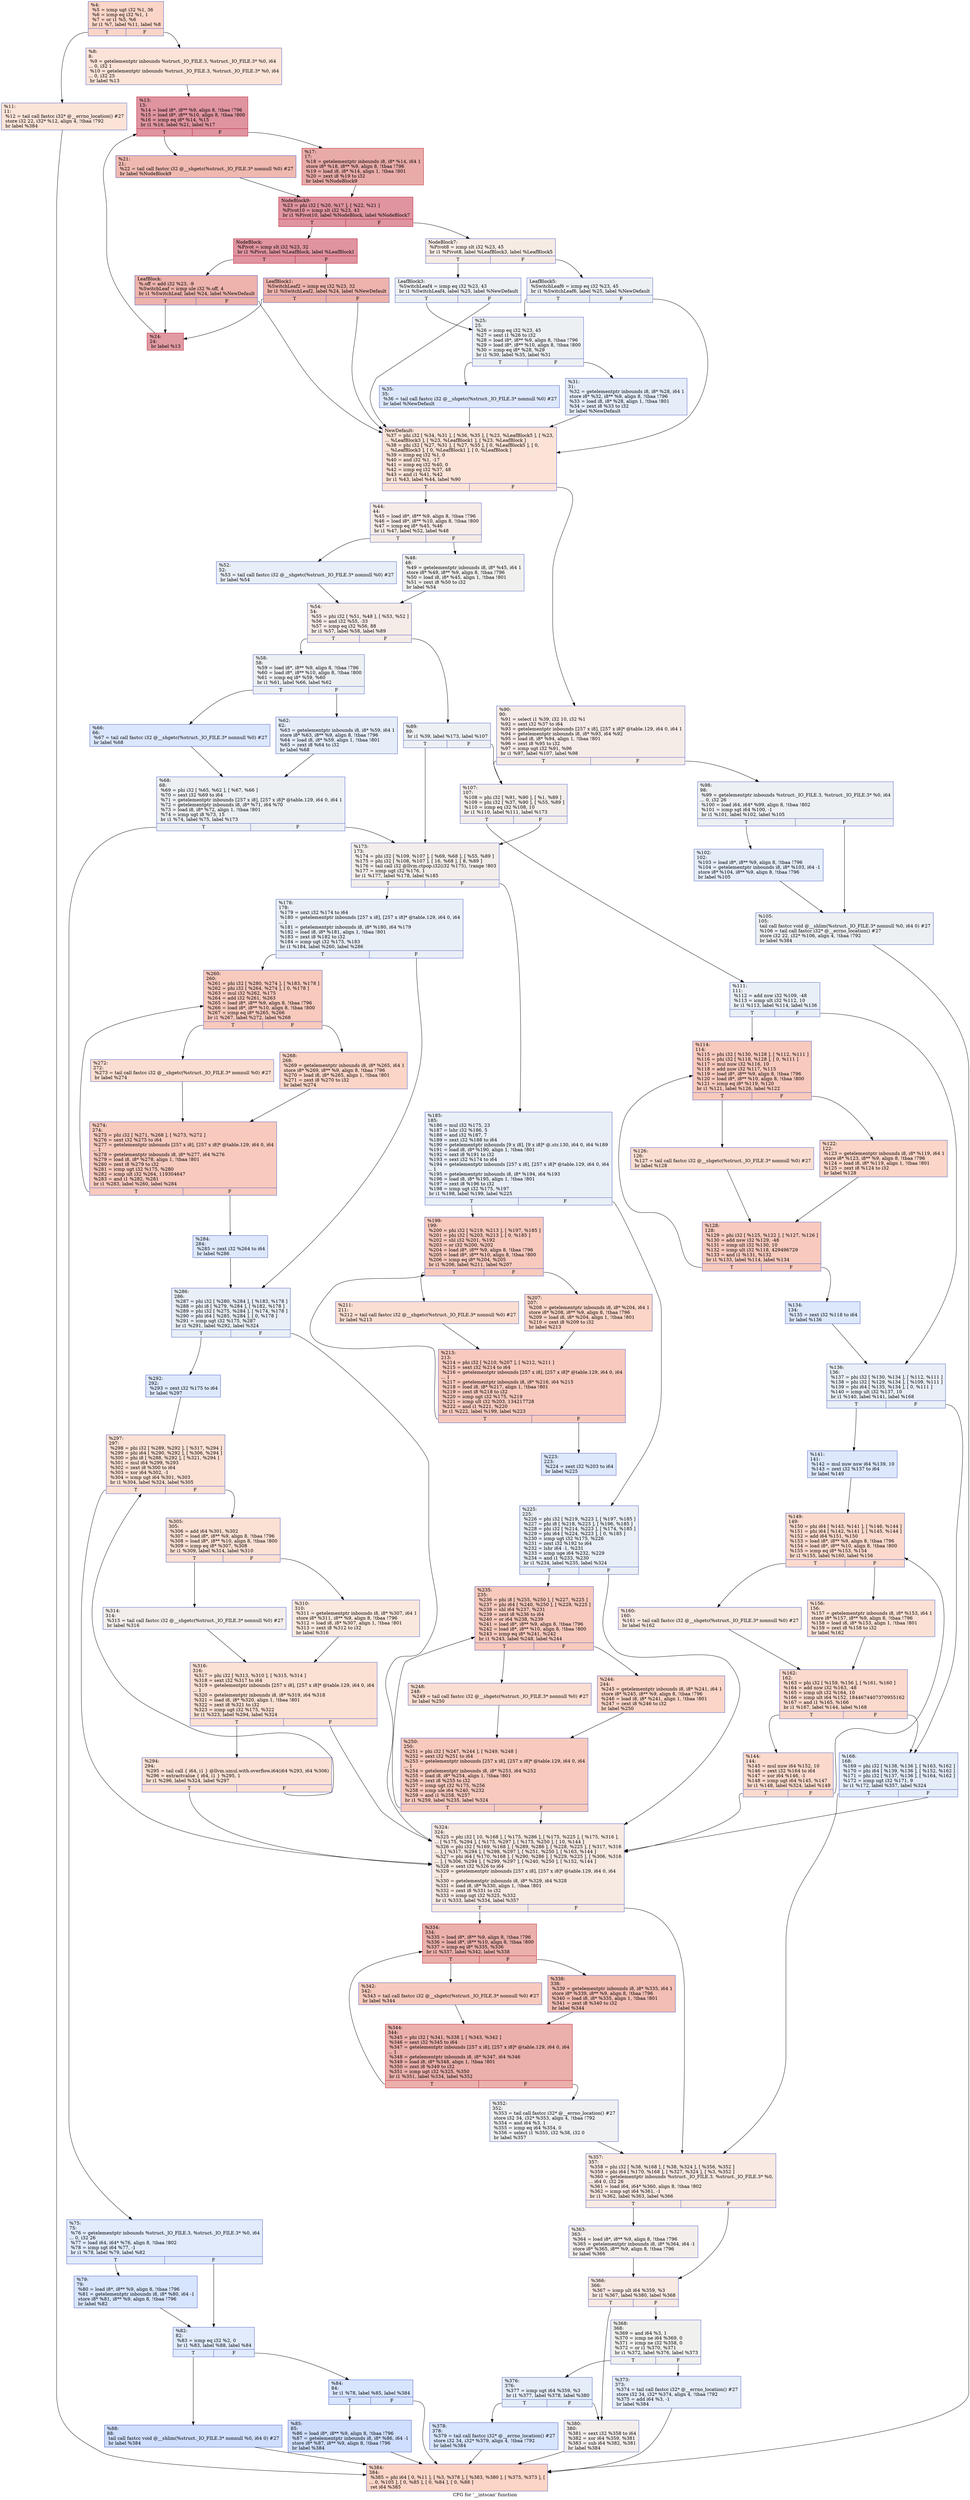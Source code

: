 digraph "CFG for '__intscan' function" {
	label="CFG for '__intscan' function";

	Node0x24f30a0 [shape=record,color="#3d50c3ff", style=filled, fillcolor="#f5a08170",label="{%4:\l  %5 = icmp ugt i32 %1, 36\l  %6 = icmp eq i32 %1, 1\l  %7 = or i1 %5, %6\l  br i1 %7, label %11, label %8\l|{<s0>T|<s1>F}}"];
	Node0x24f30a0:s0 -> Node0x24f34e0;
	Node0x24f30a0:s1 -> Node0x24f3490;
	Node0x24f3490 [shape=record,color="#3d50c3ff", style=filled, fillcolor="#f6bfa670",label="{%8:\l8:                                                \l  %9 = getelementptr inbounds %struct._IO_FILE.3, %struct._IO_FILE.3* %0, i64\l... 0, i32 1\l  %10 = getelementptr inbounds %struct._IO_FILE.3, %struct._IO_FILE.3* %0, i64\l... 0, i32 25\l  br label %13\l}"];
	Node0x24f3490 -> Node0x24f3530;
	Node0x24f34e0 [shape=record,color="#3d50c3ff", style=filled, fillcolor="#f6bfa670",label="{%11:\l11:                                               \l  %12 = tail call fastcc i32* @__errno_location() #27\l  store i32 22, i32* %12, align 4, !tbaa !792\l  br label %384\l}"];
	Node0x24f34e0 -> Node0x24f5100;
	Node0x24f3530 [shape=record,color="#b70d28ff", style=filled, fillcolor="#b70d2870",label="{%13:\l13:                                               \l  %14 = load i8*, i8** %9, align 8, !tbaa !796\l  %15 = load i8*, i8** %10, align 8, !tbaa !800\l  %16 = icmp eq i8* %14, %15\l  br i1 %16, label %21, label %17\l|{<s0>T|<s1>F}}"];
	Node0x24f3530:s0 -> Node0x24f35d0;
	Node0x24f3530:s1 -> Node0x24f3580;
	Node0x24f3580 [shape=record,color="#b70d28ff", style=filled, fillcolor="#cc403a70",label="{%17:\l17:                                               \l  %18 = getelementptr inbounds i8, i8* %14, i64 1\l  store i8* %18, i8** %9, align 8, !tbaa !796\l  %19 = load i8, i8* %14, align 1, !tbaa !801\l  %20 = zext i8 %19 to i32\l  br label %NodeBlock9\l}"];
	Node0x24f3580 -> Node0x24f3620;
	Node0x24f35d0 [shape=record,color="#3d50c3ff", style=filled, fillcolor="#de614d70",label="{%21:\l21:                                               \l  %22 = tail call fastcc i32 @__shgetc(%struct._IO_FILE.3* nonnull %0) #27\l  br label %NodeBlock9\l}"];
	Node0x24f35d0 -> Node0x24f3620;
	Node0x24f3620 [shape=record,color="#b70d28ff", style=filled, fillcolor="#b70d2870",label="{NodeBlock9:                                       \l  %23 = phi i32 [ %20, %17 ], [ %22, %21 ]\l  %Pivot10 = icmp slt i32 %23, 43\l  br i1 %Pivot10, label %NodeBlock, label %NodeBlock7\l|{<s0>T|<s1>F}}"];
	Node0x24f3620:s0 -> Node0x24f3760;
	Node0x24f3620:s1 -> Node0x24f3670;
	Node0x24f3670 [shape=record,color="#3d50c3ff", style=filled, fillcolor="#ecd3c570",label="{NodeBlock7:                                       \l  %Pivot8 = icmp slt i32 %23, 45\l  br i1 %Pivot8, label %LeafBlock3, label %LeafBlock5\l|{<s0>T|<s1>F}}"];
	Node0x24f3670:s0 -> Node0x24f3710;
	Node0x24f3670:s1 -> Node0x24f36c0;
	Node0x24f36c0 [shape=record,color="#3d50c3ff", style=filled, fillcolor="#d6dce470",label="{LeafBlock5:                                       \l  %SwitchLeaf6 = icmp eq i32 %23, 45\l  br i1 %SwitchLeaf6, label %25, label %NewDefault\l|{<s0>T|<s1>F}}"];
	Node0x24f36c0:s0 -> Node0x24f38a0;
	Node0x24f36c0:s1 -> Node0x24f3990;
	Node0x24f3710 [shape=record,color="#3d50c3ff", style=filled, fillcolor="#d6dce470",label="{LeafBlock3:                                       \l  %SwitchLeaf4 = icmp eq i32 %23, 43\l  br i1 %SwitchLeaf4, label %25, label %NewDefault\l|{<s0>T|<s1>F}}"];
	Node0x24f3710:s0 -> Node0x24f38a0;
	Node0x24f3710:s1 -> Node0x24f3990;
	Node0x24f3760 [shape=record,color="#b70d28ff", style=filled, fillcolor="#b70d2870",label="{NodeBlock:                                        \l  %Pivot = icmp slt i32 %23, 32\l  br i1 %Pivot, label %LeafBlock, label %LeafBlock1\l|{<s0>T|<s1>F}}"];
	Node0x24f3760:s0 -> Node0x24f3800;
	Node0x24f3760:s1 -> Node0x24f37b0;
	Node0x24f37b0 [shape=record,color="#3d50c3ff", style=filled, fillcolor="#d6524470",label="{LeafBlock1:                                       \l  %SwitchLeaf2 = icmp eq i32 %23, 32\l  br i1 %SwitchLeaf2, label %24, label %NewDefault\l|{<s0>T|<s1>F}}"];
	Node0x24f37b0:s0 -> Node0x24f3850;
	Node0x24f37b0:s1 -> Node0x24f3990;
	Node0x24f3800 [shape=record,color="#3d50c3ff", style=filled, fillcolor="#d6524470",label="{LeafBlock:                                        \l  %.off = add i32 %23, -9\l  %SwitchLeaf = icmp ule i32 %.off, 4\l  br i1 %SwitchLeaf, label %24, label %NewDefault\l|{<s0>T|<s1>F}}"];
	Node0x24f3800:s0 -> Node0x24f3850;
	Node0x24f3800:s1 -> Node0x24f3990;
	Node0x24f3850 [shape=record,color="#b70d28ff", style=filled, fillcolor="#bb1b2c70",label="{%24:\l24:                                               \l  br label %13\l}"];
	Node0x24f3850 -> Node0x24f3530;
	Node0x24f38a0 [shape=record,color="#3d50c3ff", style=filled, fillcolor="#d6dce470",label="{%25:\l25:                                               \l  %26 = icmp eq i32 %23, 45\l  %27 = sext i1 %26 to i32\l  %28 = load i8*, i8** %9, align 8, !tbaa !796\l  %29 = load i8*, i8** %10, align 8, !tbaa !800\l  %30 = icmp eq i8* %28, %29\l  br i1 %30, label %35, label %31\l|{<s0>T|<s1>F}}"];
	Node0x24f38a0:s0 -> Node0x24f3940;
	Node0x24f38a0:s1 -> Node0x24f38f0;
	Node0x24f38f0 [shape=record,color="#3d50c3ff", style=filled, fillcolor="#c5d6f270",label="{%31:\l31:                                               \l  %32 = getelementptr inbounds i8, i8* %28, i64 1\l  store i8* %32, i8** %9, align 8, !tbaa !796\l  %33 = load i8, i8* %28, align 1, !tbaa !801\l  %34 = zext i8 %33 to i32\l  br label %NewDefault\l}"];
	Node0x24f38f0 -> Node0x24f3990;
	Node0x24f3940 [shape=record,color="#3d50c3ff", style=filled, fillcolor="#b2ccfb70",label="{%35:\l35:                                               \l  %36 = tail call fastcc i32 @__shgetc(%struct._IO_FILE.3* nonnull %0) #27\l  br label %NewDefault\l}"];
	Node0x24f3940 -> Node0x24f3990;
	Node0x24f3990 [shape=record,color="#3d50c3ff", style=filled, fillcolor="#f6bfa670",label="{NewDefault:                                       \l  %37 = phi i32 [ %34, %31 ], [ %36, %35 ], [ %23, %LeafBlock5 ], [ %23,\l... %LeafBlock3 ], [ %23, %LeafBlock1 ], [ %23, %LeafBlock ]\l  %38 = phi i32 [ %27, %31 ], [ %27, %35 ], [ 0, %LeafBlock5 ], [ 0,\l... %LeafBlock3 ], [ 0, %LeafBlock1 ], [ 0, %LeafBlock ]\l  %39 = icmp eq i32 %1, 0\l  %40 = and i32 %1, -17\l  %41 = icmp eq i32 %40, 0\l  %42 = icmp eq i32 %37, 48\l  %43 = and i1 %41, %42\l  br i1 %43, label %44, label %90\l|{<s0>T|<s1>F}}"];
	Node0x24f3990:s0 -> Node0x24f39e0;
	Node0x24f3990:s1 -> Node0x24f3e90;
	Node0x24f39e0 [shape=record,color="#3d50c3ff", style=filled, fillcolor="#ead5c970",label="{%44:\l44:                                               \l  %45 = load i8*, i8** %9, align 8, !tbaa !796\l  %46 = load i8*, i8** %10, align 8, !tbaa !800\l  %47 = icmp eq i8* %45, %46\l  br i1 %47, label %52, label %48\l|{<s0>T|<s1>F}}"];
	Node0x24f39e0:s0 -> Node0x24f3a80;
	Node0x24f39e0:s1 -> Node0x24f3a30;
	Node0x24f3a30 [shape=record,color="#3d50c3ff", style=filled, fillcolor="#dedcdb70",label="{%48:\l48:                                               \l  %49 = getelementptr inbounds i8, i8* %45, i64 1\l  store i8* %49, i8** %9, align 8, !tbaa !796\l  %50 = load i8, i8* %45, align 1, !tbaa !801\l  %51 = zext i8 %50 to i32\l  br label %54\l}"];
	Node0x24f3a30 -> Node0x24f3ad0;
	Node0x24f3a80 [shape=record,color="#3d50c3ff", style=filled, fillcolor="#cbd8ee70",label="{%52:\l52:                                               \l  %53 = tail call fastcc i32 @__shgetc(%struct._IO_FILE.3* nonnull %0) #27\l  br label %54\l}"];
	Node0x24f3a80 -> Node0x24f3ad0;
	Node0x24f3ad0 [shape=record,color="#3d50c3ff", style=filled, fillcolor="#ead5c970",label="{%54:\l54:                                               \l  %55 = phi i32 [ %51, %48 ], [ %53, %52 ]\l  %56 = and i32 %55, -33\l  %57 = icmp eq i32 %56, 88\l  br i1 %57, label %58, label %89\l|{<s0>T|<s1>F}}"];
	Node0x24f3ad0:s0 -> Node0x24f3b20;
	Node0x24f3ad0:s1 -> Node0x24f3e40;
	Node0x24f3b20 [shape=record,color="#3d50c3ff", style=filled, fillcolor="#d6dce470",label="{%58:\l58:                                               \l  %59 = load i8*, i8** %9, align 8, !tbaa !796\l  %60 = load i8*, i8** %10, align 8, !tbaa !800\l  %61 = icmp eq i8* %59, %60\l  br i1 %61, label %66, label %62\l|{<s0>T|<s1>F}}"];
	Node0x24f3b20:s0 -> Node0x24f3bc0;
	Node0x24f3b20:s1 -> Node0x24f3b70;
	Node0x24f3b70 [shape=record,color="#3d50c3ff", style=filled, fillcolor="#c5d6f270",label="{%62:\l62:                                               \l  %63 = getelementptr inbounds i8, i8* %59, i64 1\l  store i8* %63, i8** %9, align 8, !tbaa !796\l  %64 = load i8, i8* %59, align 1, !tbaa !801\l  %65 = zext i8 %64 to i32\l  br label %68\l}"];
	Node0x24f3b70 -> Node0x24f3c10;
	Node0x24f3bc0 [shape=record,color="#3d50c3ff", style=filled, fillcolor="#aec9fc70",label="{%66:\l66:                                               \l  %67 = tail call fastcc i32 @__shgetc(%struct._IO_FILE.3* nonnull %0) #27\l  br label %68\l}"];
	Node0x24f3bc0 -> Node0x24f3c10;
	Node0x24f3c10 [shape=record,color="#3d50c3ff", style=filled, fillcolor="#d6dce470",label="{%68:\l68:                                               \l  %69 = phi i32 [ %65, %62 ], [ %67, %66 ]\l  %70 = sext i32 %69 to i64\l  %71 = getelementptr inbounds [257 x i8], [257 x i8]* @table.129, i64 0, i64 1\l  %72 = getelementptr inbounds i8, i8* %71, i64 %70\l  %73 = load i8, i8* %72, align 1, !tbaa !801\l  %74 = icmp ugt i8 %73, 15\l  br i1 %74, label %75, label %173\l|{<s0>T|<s1>F}}"];
	Node0x24f3c10:s0 -> Node0x24f3c60;
	Node0x24f3c10:s1 -> Node0x24f4480;
	Node0x24f3c60 [shape=record,color="#3d50c3ff", style=filled, fillcolor="#bbd1f870",label="{%75:\l75:                                               \l  %76 = getelementptr inbounds %struct._IO_FILE.3, %struct._IO_FILE.3* %0, i64\l... 0, i32 26\l  %77 = load i64, i64* %76, align 8, !tbaa !802\l  %78 = icmp sgt i64 %77, -1\l  br i1 %78, label %79, label %82\l|{<s0>T|<s1>F}}"];
	Node0x24f3c60:s0 -> Node0x24f3cb0;
	Node0x24f3c60:s1 -> Node0x24f3d00;
	Node0x24f3cb0 [shape=record,color="#3d50c3ff", style=filled, fillcolor="#a7c5fe70",label="{%79:\l79:                                               \l  %80 = load i8*, i8** %9, align 8, !tbaa !796\l  %81 = getelementptr inbounds i8, i8* %80, i64 -1\l  store i8* %81, i8** %9, align 8, !tbaa !796\l  br label %82\l}"];
	Node0x24f3cb0 -> Node0x24f3d00;
	Node0x24f3d00 [shape=record,color="#3d50c3ff", style=filled, fillcolor="#bbd1f870",label="{%82:\l82:                                               \l  %83 = icmp eq i32 %2, 0\l  br i1 %83, label %88, label %84\l|{<s0>T|<s1>F}}"];
	Node0x24f3d00:s0 -> Node0x24f3df0;
	Node0x24f3d00:s1 -> Node0x24f3d50;
	Node0x24f3d50 [shape=record,color="#3d50c3ff", style=filled, fillcolor="#a7c5fe70",label="{%84:\l84:                                               \l  br i1 %78, label %85, label %384\l|{<s0>T|<s1>F}}"];
	Node0x24f3d50:s0 -> Node0x24f3da0;
	Node0x24f3d50:s1 -> Node0x24f5100;
	Node0x24f3da0 [shape=record,color="#3d50c3ff", style=filled, fillcolor="#93b5fe70",label="{%85:\l85:                                               \l  %86 = load i8*, i8** %9, align 8, !tbaa !796\l  %87 = getelementptr inbounds i8, i8* %86, i64 -1\l  store i8* %87, i8** %9, align 8, !tbaa !796\l  br label %384\l}"];
	Node0x24f3da0 -> Node0x24f5100;
	Node0x24f3df0 [shape=record,color="#3d50c3ff", style=filled, fillcolor="#93b5fe70",label="{%88:\l88:                                               \l  tail call fastcc void @__shlim(%struct._IO_FILE.3* nonnull %0, i64 0) #27\l  br label %384\l}"];
	Node0x24f3df0 -> Node0x24f5100;
	Node0x24f3e40 [shape=record,color="#3d50c3ff", style=filled, fillcolor="#d6dce470",label="{%89:\l89:                                               \l  br i1 %39, label %173, label %107\l|{<s0>T|<s1>F}}"];
	Node0x24f3e40:s0 -> Node0x24f4480;
	Node0x24f3e40:s1 -> Node0x24f3fd0;
	Node0x24f3e90 [shape=record,color="#3d50c3ff", style=filled, fillcolor="#ead5c970",label="{%90:\l90:                                               \l  %91 = select i1 %39, i32 10, i32 %1\l  %92 = sext i32 %37 to i64\l  %93 = getelementptr inbounds [257 x i8], [257 x i8]* @table.129, i64 0, i64 1\l  %94 = getelementptr inbounds i8, i8* %93, i64 %92\l  %95 = load i8, i8* %94, align 1, !tbaa !801\l  %96 = zext i8 %95 to i32\l  %97 = icmp ugt i32 %91, %96\l  br i1 %97, label %107, label %98\l|{<s0>T|<s1>F}}"];
	Node0x24f3e90:s0 -> Node0x24f3fd0;
	Node0x24f3e90:s1 -> Node0x24f3ee0;
	Node0x24f3ee0 [shape=record,color="#3d50c3ff", style=filled, fillcolor="#d6dce470",label="{%98:\l98:                                               \l  %99 = getelementptr inbounds %struct._IO_FILE.3, %struct._IO_FILE.3* %0, i64\l... 0, i32 26\l  %100 = load i64, i64* %99, align 8, !tbaa !802\l  %101 = icmp sgt i64 %100, -1\l  br i1 %101, label %102, label %105\l|{<s0>T|<s1>F}}"];
	Node0x24f3ee0:s0 -> Node0x24f3f30;
	Node0x24f3ee0:s1 -> Node0x24f3f80;
	Node0x24f3f30 [shape=record,color="#3d50c3ff", style=filled, fillcolor="#c5d6f270",label="{%102:\l102:                                              \l  %103 = load i8*, i8** %9, align 8, !tbaa !796\l  %104 = getelementptr inbounds i8, i8* %103, i64 -1\l  store i8* %104, i8** %9, align 8, !tbaa !796\l  br label %105\l}"];
	Node0x24f3f30 -> Node0x24f3f80;
	Node0x24f3f80 [shape=record,color="#3d50c3ff", style=filled, fillcolor="#d6dce470",label="{%105:\l105:                                              \l  tail call fastcc void @__shlim(%struct._IO_FILE.3* nonnull %0, i64 0) #27\l  %106 = tail call fastcc i32* @__errno_location() #27\l  store i32 22, i32* %106, align 4, !tbaa !792\l  br label %384\l}"];
	Node0x24f3f80 -> Node0x24f5100;
	Node0x24f3fd0 [shape=record,color="#3d50c3ff", style=filled, fillcolor="#e5d8d170",label="{%107:\l107:                                              \l  %108 = phi i32 [ %91, %90 ], [ %1, %89 ]\l  %109 = phi i32 [ %37, %90 ], [ %55, %89 ]\l  %110 = icmp eq i32 %108, 10\l  br i1 %110, label %111, label %173\l|{<s0>T|<s1>F}}"];
	Node0x24f3fd0:s0 -> Node0x24f4020;
	Node0x24f3fd0:s1 -> Node0x24f4480;
	Node0x24f4020 [shape=record,color="#3d50c3ff", style=filled, fillcolor="#cedaeb70",label="{%111:\l111:                                              \l  %112 = add nsw i32 %109, -48\l  %113 = icmp ult i32 %112, 10\l  br i1 %113, label %114, label %136\l|{<s0>T|<s1>F}}"];
	Node0x24f4020:s0 -> Node0x24f4070;
	Node0x24f4020:s1 -> Node0x24f4200;
	Node0x24f4070 [shape=record,color="#3d50c3ff", style=filled, fillcolor="#ef886b70",label="{%114:\l114:                                              \l  %115 = phi i32 [ %130, %128 ], [ %112, %111 ]\l  %116 = phi i32 [ %118, %128 ], [ 0, %111 ]\l  %117 = mul nuw i32 %116, 10\l  %118 = add nuw i32 %117, %115\l  %119 = load i8*, i8** %9, align 8, !tbaa !796\l  %120 = load i8*, i8** %10, align 8, !tbaa !800\l  %121 = icmp eq i8* %119, %120\l  br i1 %121, label %126, label %122\l|{<s0>T|<s1>F}}"];
	Node0x24f4070:s0 -> Node0x24f4110;
	Node0x24f4070:s1 -> Node0x24f40c0;
	Node0x24f40c0 [shape=record,color="#3d50c3ff", style=filled, fillcolor="#f5a08170",label="{%122:\l122:                                              \l  %123 = getelementptr inbounds i8, i8* %119, i64 1\l  store i8* %123, i8** %9, align 8, !tbaa !796\l  %124 = load i8, i8* %119, align 1, !tbaa !801\l  %125 = zext i8 %124 to i32\l  br label %128\l}"];
	Node0x24f40c0 -> Node0x24f4160;
	Node0x24f4110 [shape=record,color="#3d50c3ff", style=filled, fillcolor="#f7b59970",label="{%126:\l126:                                              \l  %127 = tail call fastcc i32 @__shgetc(%struct._IO_FILE.3* nonnull %0) #27\l  br label %128\l}"];
	Node0x24f4110 -> Node0x24f4160;
	Node0x24f4160 [shape=record,color="#3d50c3ff", style=filled, fillcolor="#ef886b70",label="{%128:\l128:                                              \l  %129 = phi i32 [ %125, %122 ], [ %127, %126 ]\l  %130 = add nsw i32 %129, -48\l  %131 = icmp ult i32 %130, 10\l  %132 = icmp ult i32 %118, 429496729\l  %133 = and i1 %131, %132\l  br i1 %133, label %114, label %134\l|{<s0>T|<s1>F}}"];
	Node0x24f4160:s0 -> Node0x24f4070;
	Node0x24f4160:s1 -> Node0x24f41b0;
	Node0x24f41b0 [shape=record,color="#3d50c3ff", style=filled, fillcolor="#b2ccfb70",label="{%134:\l134:                                              \l  %135 = zext i32 %118 to i64\l  br label %136\l}"];
	Node0x24f41b0 -> Node0x24f4200;
	Node0x24f4200 [shape=record,color="#3d50c3ff", style=filled, fillcolor="#cedaeb70",label="{%136:\l136:                                              \l  %137 = phi i32 [ %130, %134 ], [ %112, %111 ]\l  %138 = phi i32 [ %129, %134 ], [ %109, %111 ]\l  %139 = phi i64 [ %135, %134 ], [ 0, %111 ]\l  %140 = icmp ult i32 %137, 10\l  br i1 %140, label %141, label %168\l|{<s0>T|<s1>F}}"];
	Node0x24f4200:s0 -> Node0x24f4250;
	Node0x24f4200:s1 -> Node0x24f4430;
	Node0x24f4250 [shape=record,color="#3d50c3ff", style=filled, fillcolor="#b2ccfb70",label="{%141:\l141:                                              \l  %142 = mul nuw nsw i64 %139, 10\l  %143 = zext i32 %137 to i64\l  br label %149\l}"];
	Node0x24f4250 -> Node0x24f42f0;
	Node0x24f42a0 [shape=record,color="#3d50c3ff", style=filled, fillcolor="#f7ac8e70",label="{%144:\l144:                                              \l  %145 = mul nuw i64 %152, 10\l  %146 = zext i32 %164 to i64\l  %147 = xor i64 %146, -1\l  %148 = icmp ugt i64 %145, %147\l  br i1 %148, label %324, label %149\l|{<s0>T|<s1>F}}"];
	Node0x24f42a0:s0 -> Node0x24f4ca0;
	Node0x24f42a0:s1 -> Node0x24f42f0;
	Node0x24f42f0 [shape=record,color="#3d50c3ff", style=filled, fillcolor="#f7ac8e70",label="{%149:\l149:                                              \l  %150 = phi i64 [ %143, %141 ], [ %146, %144 ]\l  %151 = phi i64 [ %142, %141 ], [ %145, %144 ]\l  %152 = add i64 %151, %150\l  %153 = load i8*, i8** %9, align 8, !tbaa !796\l  %154 = load i8*, i8** %10, align 8, !tbaa !800\l  %155 = icmp eq i8* %153, %154\l  br i1 %155, label %160, label %156\l|{<s0>T|<s1>F}}"];
	Node0x24f42f0:s0 -> Node0x24f4390;
	Node0x24f42f0:s1 -> Node0x24f4340;
	Node0x24f4340 [shape=record,color="#3d50c3ff", style=filled, fillcolor="#f7bca170",label="{%156:\l156:                                              \l  %157 = getelementptr inbounds i8, i8* %153, i64 1\l  store i8* %157, i8** %9, align 8, !tbaa !796\l  %158 = load i8, i8* %153, align 1, !tbaa !801\l  %159 = zext i8 %158 to i32\l  br label %162\l}"];
	Node0x24f4340 -> Node0x24f43e0;
	Node0x24f4390 [shape=record,color="#3d50c3ff", style=filled, fillcolor="#efcebd70",label="{%160:\l160:                                              \l  %161 = tail call fastcc i32 @__shgetc(%struct._IO_FILE.3* nonnull %0) #27\l  br label %162\l}"];
	Node0x24f4390 -> Node0x24f43e0;
	Node0x24f43e0 [shape=record,color="#3d50c3ff", style=filled, fillcolor="#f7ac8e70",label="{%162:\l162:                                              \l  %163 = phi i32 [ %159, %156 ], [ %161, %160 ]\l  %164 = add nsw i32 %163, -48\l  %165 = icmp ult i32 %164, 10\l  %166 = icmp ult i64 %152, 1844674407370955162\l  %167 = and i1 %165, %166\l  br i1 %167, label %144, label %168\l|{<s0>T|<s1>F}}"];
	Node0x24f43e0:s0 -> Node0x24f42a0;
	Node0x24f43e0:s1 -> Node0x24f4430;
	Node0x24f4430 [shape=record,color="#3d50c3ff", style=filled, fillcolor="#c5d6f270",label="{%168:\l168:                                              \l  %169 = phi i32 [ %138, %136 ], [ %163, %162 ]\l  %170 = phi i64 [ %139, %136 ], [ %152, %162 ]\l  %171 = phi i32 [ %137, %136 ], [ %164, %162 ]\l  %172 = icmp ugt i32 %171, 9\l  br i1 %172, label %357, label %324\l|{<s0>T|<s1>F}}"];
	Node0x24f4430:s0 -> Node0x24f4e80;
	Node0x24f4430:s1 -> Node0x24f4ca0;
	Node0x24f4480 [shape=record,color="#3d50c3ff", style=filled, fillcolor="#e5d8d170",label="{%173:\l173:                                              \l  %174 = phi i32 [ %109, %107 ], [ %69, %68 ], [ %55, %89 ]\l  %175 = phi i32 [ %108, %107 ], [ 16, %68 ], [ 8, %89 ]\l  %176 = tail call i32 @llvm.ctpop.i32(i32 %175), !range !803\l  %177 = icmp ugt i32 %176, 1\l  br i1 %177, label %178, label %185\l|{<s0>T|<s1>F}}"];
	Node0x24f4480:s0 -> Node0x24f44d0;
	Node0x24f4480:s1 -> Node0x24f4520;
	Node0x24f44d0 [shape=record,color="#3d50c3ff", style=filled, fillcolor="#cedaeb70",label="{%178:\l178:                                              \l  %179 = sext i32 %174 to i64\l  %180 = getelementptr inbounds [257 x i8], [257 x i8]* @table.129, i64 0, i64\l... 1\l  %181 = getelementptr inbounds i8, i8* %180, i64 %179\l  %182 = load i8, i8* %181, align 1, !tbaa !801\l  %183 = zext i8 %182 to i32\l  %184 = icmp ugt i32 %175, %183\l  br i1 %184, label %260, label %286\l|{<s0>T|<s1>F}}"];
	Node0x24f44d0:s0 -> Node0x24f4890;
	Node0x24f44d0:s1 -> Node0x24f4a20;
	Node0x24f4520 [shape=record,color="#3d50c3ff", style=filled, fillcolor="#cedaeb70",label="{%185:\l185:                                              \l  %186 = mul i32 %175, 23\l  %187 = lshr i32 %186, 5\l  %188 = and i32 %187, 7\l  %189 = zext i32 %188 to i64\l  %190 = getelementptr inbounds [9 x i8], [9 x i8]* @.str.130, i64 0, i64 %189\l  %191 = load i8, i8* %190, align 1, !tbaa !801\l  %192 = sext i8 %191 to i32\l  %193 = sext i32 %174 to i64\l  %194 = getelementptr inbounds [257 x i8], [257 x i8]* @table.129, i64 0, i64\l... 1\l  %195 = getelementptr inbounds i8, i8* %194, i64 %193\l  %196 = load i8, i8* %195, align 1, !tbaa !801\l  %197 = zext i8 %196 to i32\l  %198 = icmp ugt i32 %175, %197\l  br i1 %198, label %199, label %225\l|{<s0>T|<s1>F}}"];
	Node0x24f4520:s0 -> Node0x24f4570;
	Node0x24f4520:s1 -> Node0x24f4700;
	Node0x24f4570 [shape=record,color="#3d50c3ff", style=filled, fillcolor="#ef886b70",label="{%199:\l199:                                              \l  %200 = phi i32 [ %219, %213 ], [ %197, %185 ]\l  %201 = phi i32 [ %203, %213 ], [ 0, %185 ]\l  %202 = shl i32 %201, %192\l  %203 = or i32 %200, %202\l  %204 = load i8*, i8** %9, align 8, !tbaa !796\l  %205 = load i8*, i8** %10, align 8, !tbaa !800\l  %206 = icmp eq i8* %204, %205\l  br i1 %206, label %211, label %207\l|{<s0>T|<s1>F}}"];
	Node0x24f4570:s0 -> Node0x24f4610;
	Node0x24f4570:s1 -> Node0x24f45c0;
	Node0x24f45c0 [shape=record,color="#3d50c3ff", style=filled, fillcolor="#f5a08170",label="{%207:\l207:                                              \l  %208 = getelementptr inbounds i8, i8* %204, i64 1\l  store i8* %208, i8** %9, align 8, !tbaa !796\l  %209 = load i8, i8* %204, align 1, !tbaa !801\l  %210 = zext i8 %209 to i32\l  br label %213\l}"];
	Node0x24f45c0 -> Node0x24f4660;
	Node0x24f4610 [shape=record,color="#3d50c3ff", style=filled, fillcolor="#f7b59970",label="{%211:\l211:                                              \l  %212 = tail call fastcc i32 @__shgetc(%struct._IO_FILE.3* nonnull %0) #27\l  br label %213\l}"];
	Node0x24f4610 -> Node0x24f4660;
	Node0x24f4660 [shape=record,color="#3d50c3ff", style=filled, fillcolor="#ef886b70",label="{%213:\l213:                                              \l  %214 = phi i32 [ %210, %207 ], [ %212, %211 ]\l  %215 = sext i32 %214 to i64\l  %216 = getelementptr inbounds [257 x i8], [257 x i8]* @table.129, i64 0, i64\l... 1\l  %217 = getelementptr inbounds i8, i8* %216, i64 %215\l  %218 = load i8, i8* %217, align 1, !tbaa !801\l  %219 = zext i8 %218 to i32\l  %220 = icmp ugt i32 %175, %219\l  %221 = icmp ult i32 %203, 134217728\l  %222 = and i1 %221, %220\l  br i1 %222, label %199, label %223\l|{<s0>T|<s1>F}}"];
	Node0x24f4660:s0 -> Node0x24f4570;
	Node0x24f4660:s1 -> Node0x24f46b0;
	Node0x24f46b0 [shape=record,color="#3d50c3ff", style=filled, fillcolor="#b2ccfb70",label="{%223:\l223:                                              \l  %224 = zext i32 %203 to i64\l  br label %225\l}"];
	Node0x24f46b0 -> Node0x24f4700;
	Node0x24f4700 [shape=record,color="#3d50c3ff", style=filled, fillcolor="#cedaeb70",label="{%225:\l225:                                              \l  %226 = phi i32 [ %219, %223 ], [ %197, %185 ]\l  %227 = phi i8 [ %218, %223 ], [ %196, %185 ]\l  %228 = phi i32 [ %214, %223 ], [ %174, %185 ]\l  %229 = phi i64 [ %224, %223 ], [ 0, %185 ]\l  %230 = icmp ugt i32 %175, %226\l  %231 = zext i32 %192 to i64\l  %232 = lshr i64 -1, %231\l  %233 = icmp uge i64 %232, %229\l  %234 = and i1 %233, %230\l  br i1 %234, label %235, label %324\l|{<s0>T|<s1>F}}"];
	Node0x24f4700:s0 -> Node0x24f4750;
	Node0x24f4700:s1 -> Node0x24f4ca0;
	Node0x24f4750 [shape=record,color="#3d50c3ff", style=filled, fillcolor="#ef886b70",label="{%235:\l235:                                              \l  %236 = phi i8 [ %255, %250 ], [ %227, %225 ]\l  %237 = phi i64 [ %240, %250 ], [ %229, %225 ]\l  %238 = shl i64 %237, %231\l  %239 = zext i8 %236 to i64\l  %240 = or i64 %238, %239\l  %241 = load i8*, i8** %9, align 8, !tbaa !796\l  %242 = load i8*, i8** %10, align 8, !tbaa !800\l  %243 = icmp eq i8* %241, %242\l  br i1 %243, label %248, label %244\l|{<s0>T|<s1>F}}"];
	Node0x24f4750:s0 -> Node0x24f47f0;
	Node0x24f4750:s1 -> Node0x24f47a0;
	Node0x24f47a0 [shape=record,color="#3d50c3ff", style=filled, fillcolor="#f5a08170",label="{%244:\l244:                                              \l  %245 = getelementptr inbounds i8, i8* %241, i64 1\l  store i8* %245, i8** %9, align 8, !tbaa !796\l  %246 = load i8, i8* %241, align 1, !tbaa !801\l  %247 = zext i8 %246 to i32\l  br label %250\l}"];
	Node0x24f47a0 -> Node0x24f4840;
	Node0x24f47f0 [shape=record,color="#3d50c3ff", style=filled, fillcolor="#f7b59970",label="{%248:\l248:                                              \l  %249 = tail call fastcc i32 @__shgetc(%struct._IO_FILE.3* nonnull %0) #27\l  br label %250\l}"];
	Node0x24f47f0 -> Node0x24f4840;
	Node0x24f4840 [shape=record,color="#3d50c3ff", style=filled, fillcolor="#ef886b70",label="{%250:\l250:                                              \l  %251 = phi i32 [ %247, %244 ], [ %249, %248 ]\l  %252 = sext i32 %251 to i64\l  %253 = getelementptr inbounds [257 x i8], [257 x i8]* @table.129, i64 0, i64\l... 1\l  %254 = getelementptr inbounds i8, i8* %253, i64 %252\l  %255 = load i8, i8* %254, align 1, !tbaa !801\l  %256 = zext i8 %255 to i32\l  %257 = icmp ugt i32 %175, %256\l  %258 = icmp ule i64 %240, %232\l  %259 = and i1 %258, %257\l  br i1 %259, label %235, label %324\l|{<s0>T|<s1>F}}"];
	Node0x24f4840:s0 -> Node0x24f4750;
	Node0x24f4840:s1 -> Node0x24f4ca0;
	Node0x24f4890 [shape=record,color="#3d50c3ff", style=filled, fillcolor="#ef886b70",label="{%260:\l260:                                              \l  %261 = phi i32 [ %280, %274 ], [ %183, %178 ]\l  %262 = phi i32 [ %264, %274 ], [ 0, %178 ]\l  %263 = mul i32 %262, %175\l  %264 = add i32 %261, %263\l  %265 = load i8*, i8** %9, align 8, !tbaa !796\l  %266 = load i8*, i8** %10, align 8, !tbaa !800\l  %267 = icmp eq i8* %265, %266\l  br i1 %267, label %272, label %268\l|{<s0>T|<s1>F}}"];
	Node0x24f4890:s0 -> Node0x24f4930;
	Node0x24f4890:s1 -> Node0x24f48e0;
	Node0x24f48e0 [shape=record,color="#3d50c3ff", style=filled, fillcolor="#f5a08170",label="{%268:\l268:                                              \l  %269 = getelementptr inbounds i8, i8* %265, i64 1\l  store i8* %269, i8** %9, align 8, !tbaa !796\l  %270 = load i8, i8* %265, align 1, !tbaa !801\l  %271 = zext i8 %270 to i32\l  br label %274\l}"];
	Node0x24f48e0 -> Node0x24f4980;
	Node0x24f4930 [shape=record,color="#3d50c3ff", style=filled, fillcolor="#f7b59970",label="{%272:\l272:                                              \l  %273 = tail call fastcc i32 @__shgetc(%struct._IO_FILE.3* nonnull %0) #27\l  br label %274\l}"];
	Node0x24f4930 -> Node0x24f4980;
	Node0x24f4980 [shape=record,color="#3d50c3ff", style=filled, fillcolor="#ef886b70",label="{%274:\l274:                                              \l  %275 = phi i32 [ %271, %268 ], [ %273, %272 ]\l  %276 = sext i32 %275 to i64\l  %277 = getelementptr inbounds [257 x i8], [257 x i8]* @table.129, i64 0, i64\l... 1\l  %278 = getelementptr inbounds i8, i8* %277, i64 %276\l  %279 = load i8, i8* %278, align 1, !tbaa !801\l  %280 = zext i8 %279 to i32\l  %281 = icmp ugt i32 %175, %280\l  %282 = icmp ult i32 %264, 119304647\l  %283 = and i1 %282, %281\l  br i1 %283, label %260, label %284\l|{<s0>T|<s1>F}}"];
	Node0x24f4980:s0 -> Node0x24f4890;
	Node0x24f4980:s1 -> Node0x24f49d0;
	Node0x24f49d0 [shape=record,color="#3d50c3ff", style=filled, fillcolor="#b2ccfb70",label="{%284:\l284:                                              \l  %285 = zext i32 %264 to i64\l  br label %286\l}"];
	Node0x24f49d0 -> Node0x24f4a20;
	Node0x24f4a20 [shape=record,color="#3d50c3ff", style=filled, fillcolor="#cedaeb70",label="{%286:\l286:                                              \l  %287 = phi i32 [ %280, %284 ], [ %183, %178 ]\l  %288 = phi i8 [ %279, %284 ], [ %182, %178 ]\l  %289 = phi i32 [ %275, %284 ], [ %174, %178 ]\l  %290 = phi i64 [ %285, %284 ], [ 0, %178 ]\l  %291 = icmp ugt i32 %175, %287\l  br i1 %291, label %292, label %324\l|{<s0>T|<s1>F}}"];
	Node0x24f4a20:s0 -> Node0x24f4a70;
	Node0x24f4a20:s1 -> Node0x24f4ca0;
	Node0x24f4a70 [shape=record,color="#3d50c3ff", style=filled, fillcolor="#b2ccfb70",label="{%292:\l292:                                              \l  %293 = zext i32 %175 to i64\l  br label %297\l}"];
	Node0x24f4a70 -> Node0x24f4b10;
	Node0x24f4ac0 [shape=record,color="#3d50c3ff", style=filled, fillcolor="#f7bca170",label="{%294:\l294:                                              \l  %295 = tail call \{ i64, i1 \} @llvm.umul.with.overflow.i64(i64 %293, i64 %306)\l  %296 = extractvalue \{ i64, i1 \} %295, 1\l  br i1 %296, label %324, label %297\l|{<s0>T|<s1>F}}"];
	Node0x24f4ac0:s0 -> Node0x24f4ca0;
	Node0x24f4ac0:s1 -> Node0x24f4b10;
	Node0x24f4b10 [shape=record,color="#3d50c3ff", style=filled, fillcolor="#f7b99e70",label="{%297:\l297:                                              \l  %298 = phi i32 [ %289, %292 ], [ %317, %294 ]\l  %299 = phi i64 [ %290, %292 ], [ %306, %294 ]\l  %300 = phi i8 [ %288, %292 ], [ %321, %294 ]\l  %301 = mul i64 %299, %293\l  %302 = zext i8 %300 to i64\l  %303 = xor i64 %302, -1\l  %304 = icmp ugt i64 %301, %303\l  br i1 %304, label %324, label %305\l|{<s0>T|<s1>F}}"];
	Node0x24f4b10:s0 -> Node0x24f4ca0;
	Node0x24f4b10:s1 -> Node0x24f4b60;
	Node0x24f4b60 [shape=record,color="#3d50c3ff", style=filled, fillcolor="#f7b99e70",label="{%305:\l305:                                              \l  %306 = add i64 %301, %302\l  %307 = load i8*, i8** %9, align 8, !tbaa !796\l  %308 = load i8*, i8** %10, align 8, !tbaa !800\l  %309 = icmp eq i8* %307, %308\l  br i1 %309, label %314, label %310\l|{<s0>T|<s1>F}}"];
	Node0x24f4b60:s0 -> Node0x24f4c00;
	Node0x24f4b60:s1 -> Node0x24f4bb0;
	Node0x24f4bb0 [shape=record,color="#3d50c3ff", style=filled, fillcolor="#f2cab570",label="{%310:\l310:                                              \l  %311 = getelementptr inbounds i8, i8* %307, i64 1\l  store i8* %311, i8** %9, align 8, !tbaa !796\l  %312 = load i8, i8* %307, align 1, !tbaa !801\l  %313 = zext i8 %312 to i32\l  br label %316\l}"];
	Node0x24f4bb0 -> Node0x24f4c50;
	Node0x24f4c00 [shape=record,color="#3d50c3ff", style=filled, fillcolor="#e5d8d170",label="{%314:\l314:                                              \l  %315 = tail call fastcc i32 @__shgetc(%struct._IO_FILE.3* nonnull %0) #27\l  br label %316\l}"];
	Node0x24f4c00 -> Node0x24f4c50;
	Node0x24f4c50 [shape=record,color="#3d50c3ff", style=filled, fillcolor="#f7b99e70",label="{%316:\l316:                                              \l  %317 = phi i32 [ %313, %310 ], [ %315, %314 ]\l  %318 = sext i32 %317 to i64\l  %319 = getelementptr inbounds [257 x i8], [257 x i8]* @table.129, i64 0, i64\l... 1\l  %320 = getelementptr inbounds i8, i8* %319, i64 %318\l  %321 = load i8, i8* %320, align 1, !tbaa !801\l  %322 = zext i8 %321 to i32\l  %323 = icmp ugt i32 %175, %322\l  br i1 %323, label %294, label %324\l|{<s0>T|<s1>F}}"];
	Node0x24f4c50:s0 -> Node0x24f4ac0;
	Node0x24f4c50:s1 -> Node0x24f4ca0;
	Node0x24f4ca0 [shape=record,color="#3d50c3ff", style=filled, fillcolor="#eed0c070",label="{%324:\l324:                                              \l  %325 = phi i32 [ 10, %168 ], [ %175, %286 ], [ %175, %225 ], [ %175, %316 ],\l... [ %175, %294 ], [ %175, %297 ], [ %175, %250 ], [ 10, %144 ]\l  %326 = phi i32 [ %169, %168 ], [ %289, %286 ], [ %228, %225 ], [ %317, %316\l... ], [ %317, %294 ], [ %298, %297 ], [ %251, %250 ], [ %163, %144 ]\l  %327 = phi i64 [ %170, %168 ], [ %290, %286 ], [ %229, %225 ], [ %306, %316\l... ], [ %306, %294 ], [ %299, %297 ], [ %240, %250 ], [ %152, %144 ]\l  %328 = sext i32 %326 to i64\l  %329 = getelementptr inbounds [257 x i8], [257 x i8]* @table.129, i64 0, i64\l... 1\l  %330 = getelementptr inbounds i8, i8* %329, i64 %328\l  %331 = load i8, i8* %330, align 1, !tbaa !801\l  %332 = zext i8 %331 to i32\l  %333 = icmp ugt i32 %325, %332\l  br i1 %333, label %334, label %357\l|{<s0>T|<s1>F}}"];
	Node0x24f4ca0:s0 -> Node0x24f4cf0;
	Node0x24f4ca0:s1 -> Node0x24f4e80;
	Node0x24f4cf0 [shape=record,color="#b70d28ff", style=filled, fillcolor="#d24b4070",label="{%334:\l334:                                              \l  %335 = load i8*, i8** %9, align 8, !tbaa !796\l  %336 = load i8*, i8** %10, align 8, !tbaa !800\l  %337 = icmp eq i8* %335, %336\l  br i1 %337, label %342, label %338\l|{<s0>T|<s1>F}}"];
	Node0x24f4cf0:s0 -> Node0x24f4d90;
	Node0x24f4cf0:s1 -> Node0x24f4d40;
	Node0x24f4d40 [shape=record,color="#3d50c3ff", style=filled, fillcolor="#e36c5570",label="{%338:\l338:                                              \l  %339 = getelementptr inbounds i8, i8* %335, i64 1\l  store i8* %339, i8** %9, align 8, !tbaa !796\l  %340 = load i8, i8* %335, align 1, !tbaa !801\l  %341 = zext i8 %340 to i32\l  br label %344\l}"];
	Node0x24f4d40 -> Node0x24f4de0;
	Node0x24f4d90 [shape=record,color="#3d50c3ff", style=filled, fillcolor="#ef886b70",label="{%342:\l342:                                              \l  %343 = tail call fastcc i32 @__shgetc(%struct._IO_FILE.3* nonnull %0) #27\l  br label %344\l}"];
	Node0x24f4d90 -> Node0x24f4de0;
	Node0x24f4de0 [shape=record,color="#b70d28ff", style=filled, fillcolor="#d24b4070",label="{%344:\l344:                                              \l  %345 = phi i32 [ %341, %338 ], [ %343, %342 ]\l  %346 = sext i32 %345 to i64\l  %347 = getelementptr inbounds [257 x i8], [257 x i8]* @table.129, i64 0, i64\l... 1\l  %348 = getelementptr inbounds i8, i8* %347, i64 %346\l  %349 = load i8, i8* %348, align 1, !tbaa !801\l  %350 = zext i8 %349 to i32\l  %351 = icmp ugt i32 %325, %350\l  br i1 %351, label %334, label %352\l|{<s0>T|<s1>F}}"];
	Node0x24f4de0:s0 -> Node0x24f4cf0;
	Node0x24f4de0:s1 -> Node0x24f4e30;
	Node0x24f4e30 [shape=record,color="#3d50c3ff", style=filled, fillcolor="#d9dce170",label="{%352:\l352:                                              \l  %353 = tail call fastcc i32* @__errno_location() #27\l  store i32 34, i32* %353, align 4, !tbaa !792\l  %354 = and i64 %3, 1\l  %355 = icmp eq i64 %354, 0\l  %356 = select i1 %355, i32 %38, i32 0\l  br label %357\l}"];
	Node0x24f4e30 -> Node0x24f4e80;
	Node0x24f4e80 [shape=record,color="#3d50c3ff", style=filled, fillcolor="#efcebd70",label="{%357:\l357:                                              \l  %358 = phi i32 [ %38, %168 ], [ %38, %324 ], [ %356, %352 ]\l  %359 = phi i64 [ %170, %168 ], [ %327, %324 ], [ %3, %352 ]\l  %360 = getelementptr inbounds %struct._IO_FILE.3, %struct._IO_FILE.3* %0,\l... i64 0, i32 26\l  %361 = load i64, i64* %360, align 8, !tbaa !802\l  %362 = icmp sgt i64 %361, -1\l  br i1 %362, label %363, label %366\l|{<s0>T|<s1>F}}"];
	Node0x24f4e80:s0 -> Node0x24f4ed0;
	Node0x24f4e80:s1 -> Node0x24f4f20;
	Node0x24f4ed0 [shape=record,color="#3d50c3ff", style=filled, fillcolor="#e3d9d370",label="{%363:\l363:                                              \l  %364 = load i8*, i8** %9, align 8, !tbaa !796\l  %365 = getelementptr inbounds i8, i8* %364, i64 -1\l  store i8* %365, i8** %9, align 8, !tbaa !796\l  br label %366\l}"];
	Node0x24f4ed0 -> Node0x24f4f20;
	Node0x24f4f20 [shape=record,color="#3d50c3ff", style=filled, fillcolor="#efcebd70",label="{%366:\l366:                                              \l  %367 = icmp ult i64 %359, %3\l  br i1 %367, label %380, label %368\l|{<s0>T|<s1>F}}"];
	Node0x24f4f20:s0 -> Node0x24f50b0;
	Node0x24f4f20:s1 -> Node0x24f4f70;
	Node0x24f4f70 [shape=record,color="#3d50c3ff", style=filled, fillcolor="#dedcdb70",label="{%368:\l368:                                              \l  %369 = and i64 %3, 1\l  %370 = icmp ne i64 %369, 0\l  %371 = icmp ne i32 %358, 0\l  %372 = or i1 %370, %371\l  br i1 %372, label %376, label %373\l|{<s0>T|<s1>F}}"];
	Node0x24f4f70:s0 -> Node0x24f5010;
	Node0x24f4f70:s1 -> Node0x24f4fc0;
	Node0x24f4fc0 [shape=record,color="#3d50c3ff", style=filled, fillcolor="#c5d6f270",label="{%373:\l373:                                              \l  %374 = tail call fastcc i32* @__errno_location() #27\l  store i32 34, i32* %374, align 4, !tbaa !792\l  %375 = add i64 %3, -1\l  br label %384\l}"];
	Node0x24f4fc0 -> Node0x24f5100;
	Node0x24f5010 [shape=record,color="#3d50c3ff", style=filled, fillcolor="#c5d6f270",label="{%376:\l376:                                              \l  %377 = icmp ugt i64 %359, %3\l  br i1 %377, label %378, label %380\l|{<s0>T|<s1>F}}"];
	Node0x24f5010:s0 -> Node0x24f5060;
	Node0x24f5010:s1 -> Node0x24f50b0;
	Node0x24f5060 [shape=record,color="#3d50c3ff", style=filled, fillcolor="#a7c5fe70",label="{%378:\l378:                                              \l  %379 = tail call fastcc i32* @__errno_location() #27\l  store i32 34, i32* %379, align 4, !tbaa !792\l  br label %384\l}"];
	Node0x24f5060 -> Node0x24f5100;
	Node0x24f50b0 [shape=record,color="#3d50c3ff", style=filled, fillcolor="#e3d9d370",label="{%380:\l380:                                              \l  %381 = sext i32 %358 to i64\l  %382 = xor i64 %359, %381\l  %383 = sub i64 %382, %381\l  br label %384\l}"];
	Node0x24f50b0 -> Node0x24f5100;
	Node0x24f5100 [shape=record,color="#3d50c3ff", style=filled, fillcolor="#f5a08170",label="{%384:\l384:                                              \l  %385 = phi i64 [ 0, %11 ], [ %3, %378 ], [ %383, %380 ], [ %375, %373 ], [\l... 0, %105 ], [ 0, %85 ], [ 0, %84 ], [ 0, %88 ]\l  ret i64 %385\l}"];
}
